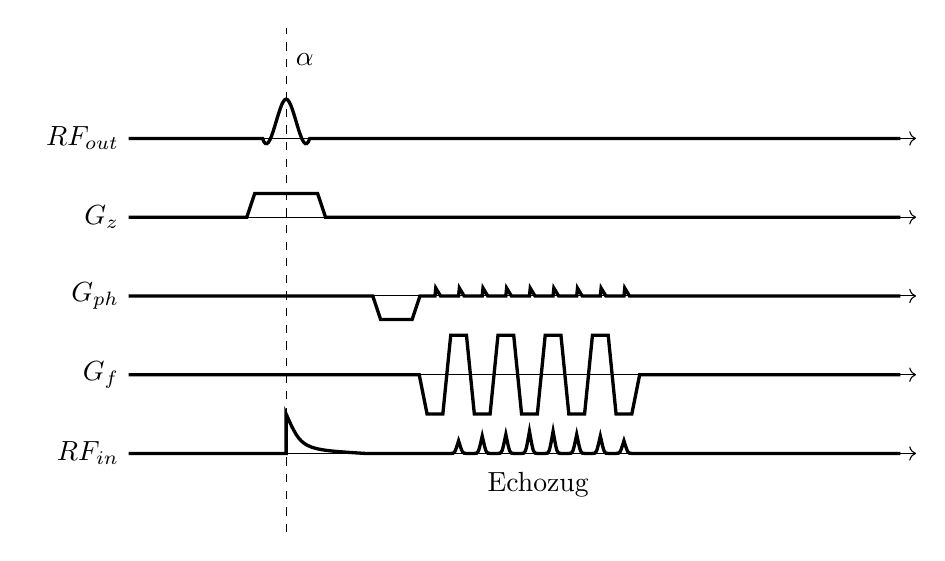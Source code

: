 \usetikzlibrary{arrows.meta}
\begin{tikzpicture}[scale=1]
\usetikzlibrary{positioning}

%\draw[] (0,0) -- (0,6.4);
\draw[->] (0,1) -- (10,1);
\draw[->] (0,2) -- (10,2);
\draw[->] (0,3) -- (10,3);
\draw[->] (0,4) -- (10,4);
\draw[->] (0,5) -- (10,5);
\node[anchor=east] (HF) at (0,1) {$RF_{in}$};
\node[anchor=east] (HF) at (0,2) {$G_f$};
\node[anchor=east] (HF) at (0,3) {$G_{ph}$};
\node[anchor=east] (HF) at (0,4) {$G_z$};
\node[anchor=east] (HF) at (0,5) {$RF_{out}$};

\def\a{2}
\def\b{5}
\def\c{8}
\def\d{3.4}


\draw[dashed] (\a,0) -- (\a,6.4);
%\draw[dashed] (\b,0) -- (\b,6.4);

\draw[very thick] (0,5) -- (2-0.3,5) .. controls (\a-0.2,4.7) and (\a-0.1,5.5) .. (\a+0,5.5)--  (\a+0,5.5) .. controls (\a+0.1,5.5) and (\a+0.2,4.7) .. (\a+0.3,5) -- (5-0.3,5) -- (9.8,5);

\draw[very thick] (0,4) -- (\a-0.5,4) -- (\a-0.4,4.3) -- (\a+0.4,4.3) --  (\a+0.5,4) --  (\b-0.5,4) -- (9.8,4);

%gph
\draw[very thick] (0,3) -- (\d-0.3,3) -- (\d-0.2,2.7) -- (\d+0.2,2.7)  -- 
(\d+0.3+0,3) -- (\d+0.49+0,3) -- (\d+0.5+0,3.1) -- (\d+0.56+0,3) -- 
(\d+0.3+0.3,3) -- (\d+0.49+0.3,3) -- (\d+0.5+0.3,3.1) -- (\d+0.56+0.3,3) --
(\d+0.3+0.6,3) -- (\d+0.49+0.6,3) -- (\d+0.5+0.6,3.1) -- (\d+0.56+0.6,3) --
(\d+0.3+0.9,3) -- (\d+0.49+0.9,3) -- (\d+0.5+0.9,3.1) -- (\d+0.56+0.9,3) --
(\d+0.3+1.2,3) -- (\d+0.49+1.2,3) -- (\d+0.5+1.2,3.1) -- (\d+0.56+1.2,3) --
(\d+0.3+1.5,3) -- (\d+0.49+1.5,3) -- (\d+0.5+1.5,3.1) -- (\d+0.56+1.5,3) --
(\d+0.3+1.8,3) -- (\d+0.49+1.8,3) -- (\d+0.5+1.8,3.1) -- (\d+0.56+1.8,3) --
(\d+0.3+2.1,3) -- (\d+0.49+2.1,3) -- (\d+0.5+2.1,3.1) -- (\d+0.56+2.1,3) --
(\d+0.3+2.4,3) -- (\d+0.49+2.4,3) -- (\d+0.5+2.4,3.1) -- (\d+0.56+2.4,3) -- (9.8,3);

%gf
\draw[very thick] (0,2) -- (\d+0.49-0.2,2) -- (\d+0.49-0.1,1.5) -- (\d+0.49+0.1,1.5) -- (\d+0.49+0.2,2.5) -- (\d+0.49+0.4,2.5) -- (\d+0.49+0.5,1.5) -- (\d+0.49+0.5+0.2,1.5) --
(\d+0.49+0.1+0.6,1.5) -- (\d+0.49+0.2+0.6,2.5) -- (\d+0.49+0.4+0.6,2.5) -- (\d+0.49+0.5+0.6,1.5) -- (\d+0.49+0.5+0.2+0.6,1.5) --
(\d+0.49+0.1+1.2,1.5) -- (\d+0.49+0.2+1.2,2.5) -- (\d+0.49+0.4+1.2,2.5) -- (\d+0.49+0.5+1.2,1.5) -- (\d+0.49+0.5+0.2+1.2,1.5) --
(\d+0.49+0.1+1.8,1.5) -- (\d+0.49+0.2+1.8,2.5) -- (\d+0.49+0.4+1.8,2.5) -- (\d+0.49+0.5+1.8,1.5) -- (\d+0.49+0.5+0.2+1.8,1.5) --
(\d+0.49+0.5+0.2+1.9,2) -- (9.8,2);


%echo
\draw[very thick] (0,1) -- (\a,1) -- (\a,1.5) .. controls (\a+0.2,1.05) .. (\a+1,1) --
(\d+0.49+0.3-0.1,1) .. controls (\d+0.49+0.3-0.05,1) .. (\d+0.49+0.3+0,1.16) .. controls (\d+0.49+0.3+0.05,1) .. (\d+0.49+0.3+0.1,1) -- (\d+0.49+0.6-0.1,1) .. controls (\d+0.49+0.6-0.05,1) .. (\d+0.49+0.6+0,1.22) .. controls (\d+0.49+0.6+0.05,1) .. (\d+0.49+0.6+0.1,1)
-- (\d+0.49+0.9-0.1,1) .. controls (\d+0.49+0.9-0.05,1) .. (\d+0.49+0.9+0,1.24) .. controls (\d+0.49+0.9+0.05,1) .. (\d+0.49+0.9+0.1,1)
-- (\d+0.49+1.2-0.1,1) .. controls (\d+0.49+1.2-0.05,1) .. (\d+0.49+1.2+0,1.28) .. controls (\d+0.49+1.2+0.05,1) .. (\d+0.49+1.2+0.1,1)
-- (\d+0.49+1.5-0.1,1) .. controls (\d+0.49+1.5-0.05,1) .. (\d+0.49+1.5+0,1.28) .. controls (\d+0.49+1.5+0.05,1) .. (\d+0.49+1.5+0.1,1)
-- (\d+0.49+1.8-0.1,1) .. controls (\d+0.49+1.8-0.05,1) .. (\d+0.49+1.8+0,1.24) .. controls (\d+0.49+1.8+0.05,1) .. (\d+0.49+1.8+0.1,1)
-- (\d+0.49+2.1-0.1,1) .. controls (\d+0.49+2.1-0.05,1) .. (\d+0.49+2.1+0,1.22) .. controls (\d+0.49+2.1+0.05,1) .. (\d+0.49+2.1+0.1,1)
-- (\d+0.49+2.4-0.1,1) .. controls (\d+0.49+2.4-0.05,1) .. (\d+0.49+2.4+0,1.16) .. controls (\d+0.49+2.4+0.05,1) .. (\d+0.49+2.4+0.1,1)
-- (9.8,1);



\node[anchor=west] (90deg) at (\a,6) {$\alpha$};


%\draw[<->] (\a,0.5) -- (\b,0.5);
\node[] (echozeit) at (\b+0.2,0.6) {Echozug};




\end{tikzpicture}
